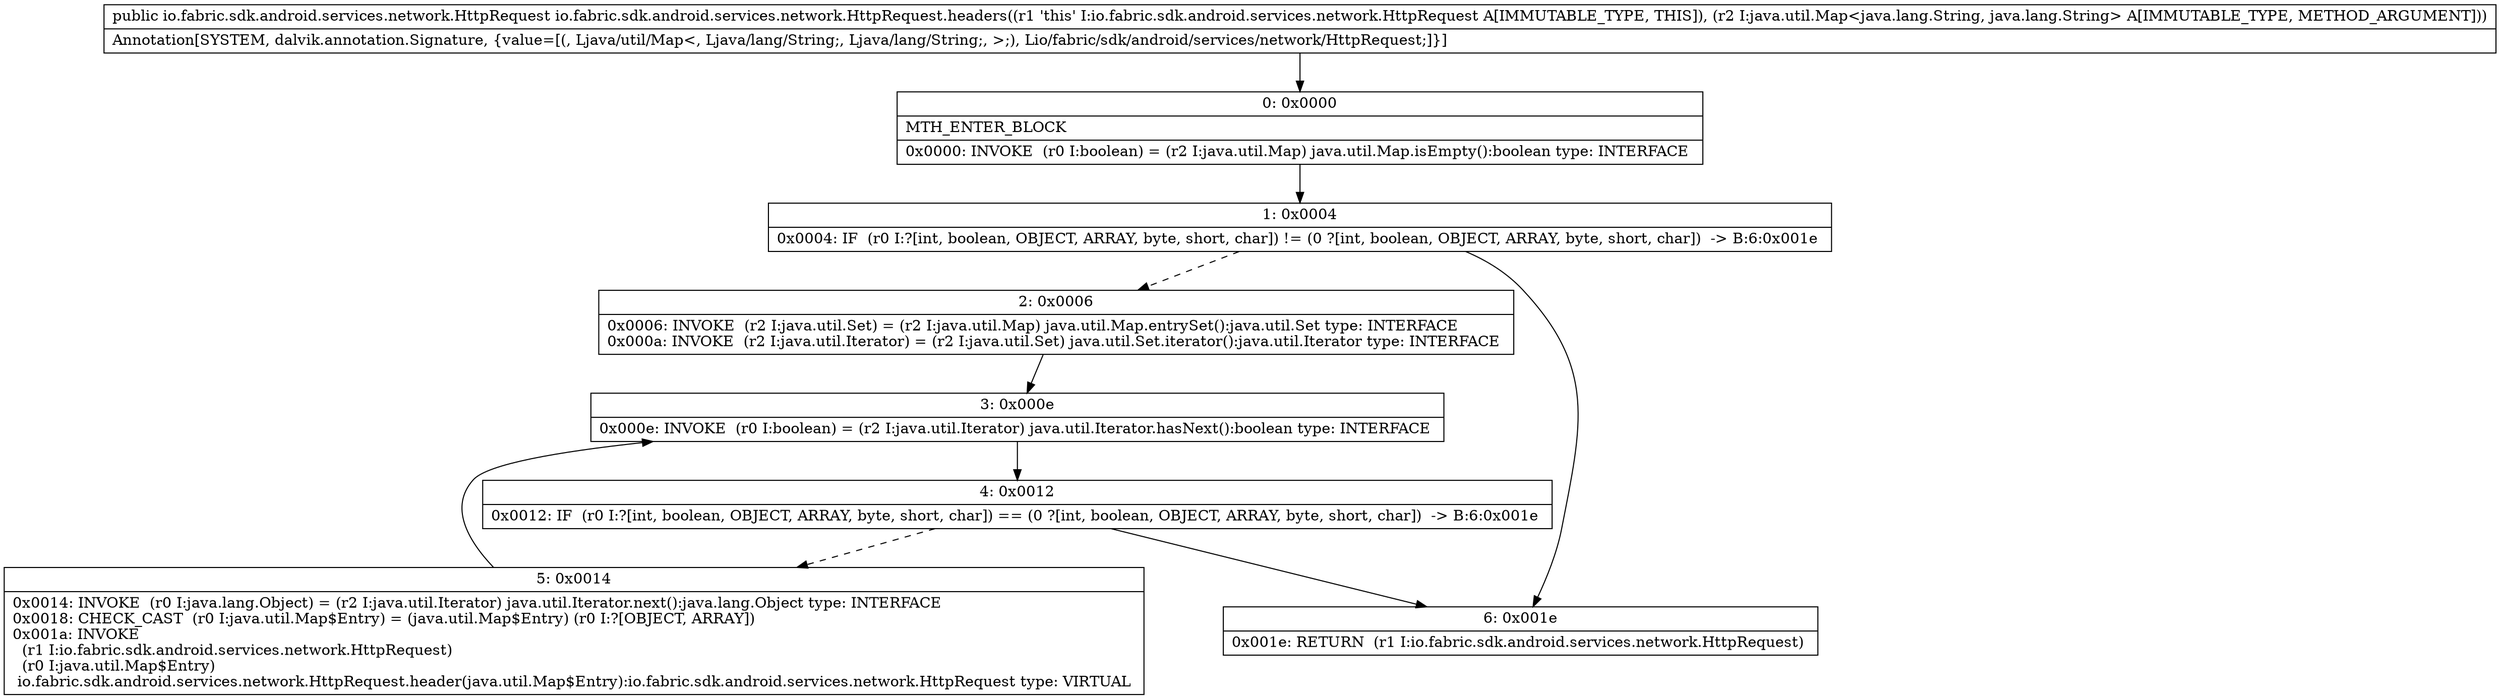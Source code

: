 digraph "CFG forio.fabric.sdk.android.services.network.HttpRequest.headers(Ljava\/util\/Map;)Lio\/fabric\/sdk\/android\/services\/network\/HttpRequest;" {
Node_0 [shape=record,label="{0\:\ 0x0000|MTH_ENTER_BLOCK\l|0x0000: INVOKE  (r0 I:boolean) = (r2 I:java.util.Map) java.util.Map.isEmpty():boolean type: INTERFACE \l}"];
Node_1 [shape=record,label="{1\:\ 0x0004|0x0004: IF  (r0 I:?[int, boolean, OBJECT, ARRAY, byte, short, char]) != (0 ?[int, boolean, OBJECT, ARRAY, byte, short, char])  \-\> B:6:0x001e \l}"];
Node_2 [shape=record,label="{2\:\ 0x0006|0x0006: INVOKE  (r2 I:java.util.Set) = (r2 I:java.util.Map) java.util.Map.entrySet():java.util.Set type: INTERFACE \l0x000a: INVOKE  (r2 I:java.util.Iterator) = (r2 I:java.util.Set) java.util.Set.iterator():java.util.Iterator type: INTERFACE \l}"];
Node_3 [shape=record,label="{3\:\ 0x000e|0x000e: INVOKE  (r0 I:boolean) = (r2 I:java.util.Iterator) java.util.Iterator.hasNext():boolean type: INTERFACE \l}"];
Node_4 [shape=record,label="{4\:\ 0x0012|0x0012: IF  (r0 I:?[int, boolean, OBJECT, ARRAY, byte, short, char]) == (0 ?[int, boolean, OBJECT, ARRAY, byte, short, char])  \-\> B:6:0x001e \l}"];
Node_5 [shape=record,label="{5\:\ 0x0014|0x0014: INVOKE  (r0 I:java.lang.Object) = (r2 I:java.util.Iterator) java.util.Iterator.next():java.lang.Object type: INTERFACE \l0x0018: CHECK_CAST  (r0 I:java.util.Map$Entry) = (java.util.Map$Entry) (r0 I:?[OBJECT, ARRAY]) \l0x001a: INVOKE  \l  (r1 I:io.fabric.sdk.android.services.network.HttpRequest)\l  (r0 I:java.util.Map$Entry)\l io.fabric.sdk.android.services.network.HttpRequest.header(java.util.Map$Entry):io.fabric.sdk.android.services.network.HttpRequest type: VIRTUAL \l}"];
Node_6 [shape=record,label="{6\:\ 0x001e|0x001e: RETURN  (r1 I:io.fabric.sdk.android.services.network.HttpRequest) \l}"];
MethodNode[shape=record,label="{public io.fabric.sdk.android.services.network.HttpRequest io.fabric.sdk.android.services.network.HttpRequest.headers((r1 'this' I:io.fabric.sdk.android.services.network.HttpRequest A[IMMUTABLE_TYPE, THIS]), (r2 I:java.util.Map\<java.lang.String, java.lang.String\> A[IMMUTABLE_TYPE, METHOD_ARGUMENT]))  | Annotation[SYSTEM, dalvik.annotation.Signature, \{value=[(, Ljava\/util\/Map\<, Ljava\/lang\/String;, Ljava\/lang\/String;, \>;), Lio\/fabric\/sdk\/android\/services\/network\/HttpRequest;]\}]\l}"];
MethodNode -> Node_0;
Node_0 -> Node_1;
Node_1 -> Node_2[style=dashed];
Node_1 -> Node_6;
Node_2 -> Node_3;
Node_3 -> Node_4;
Node_4 -> Node_5[style=dashed];
Node_4 -> Node_6;
Node_5 -> Node_3;
}

